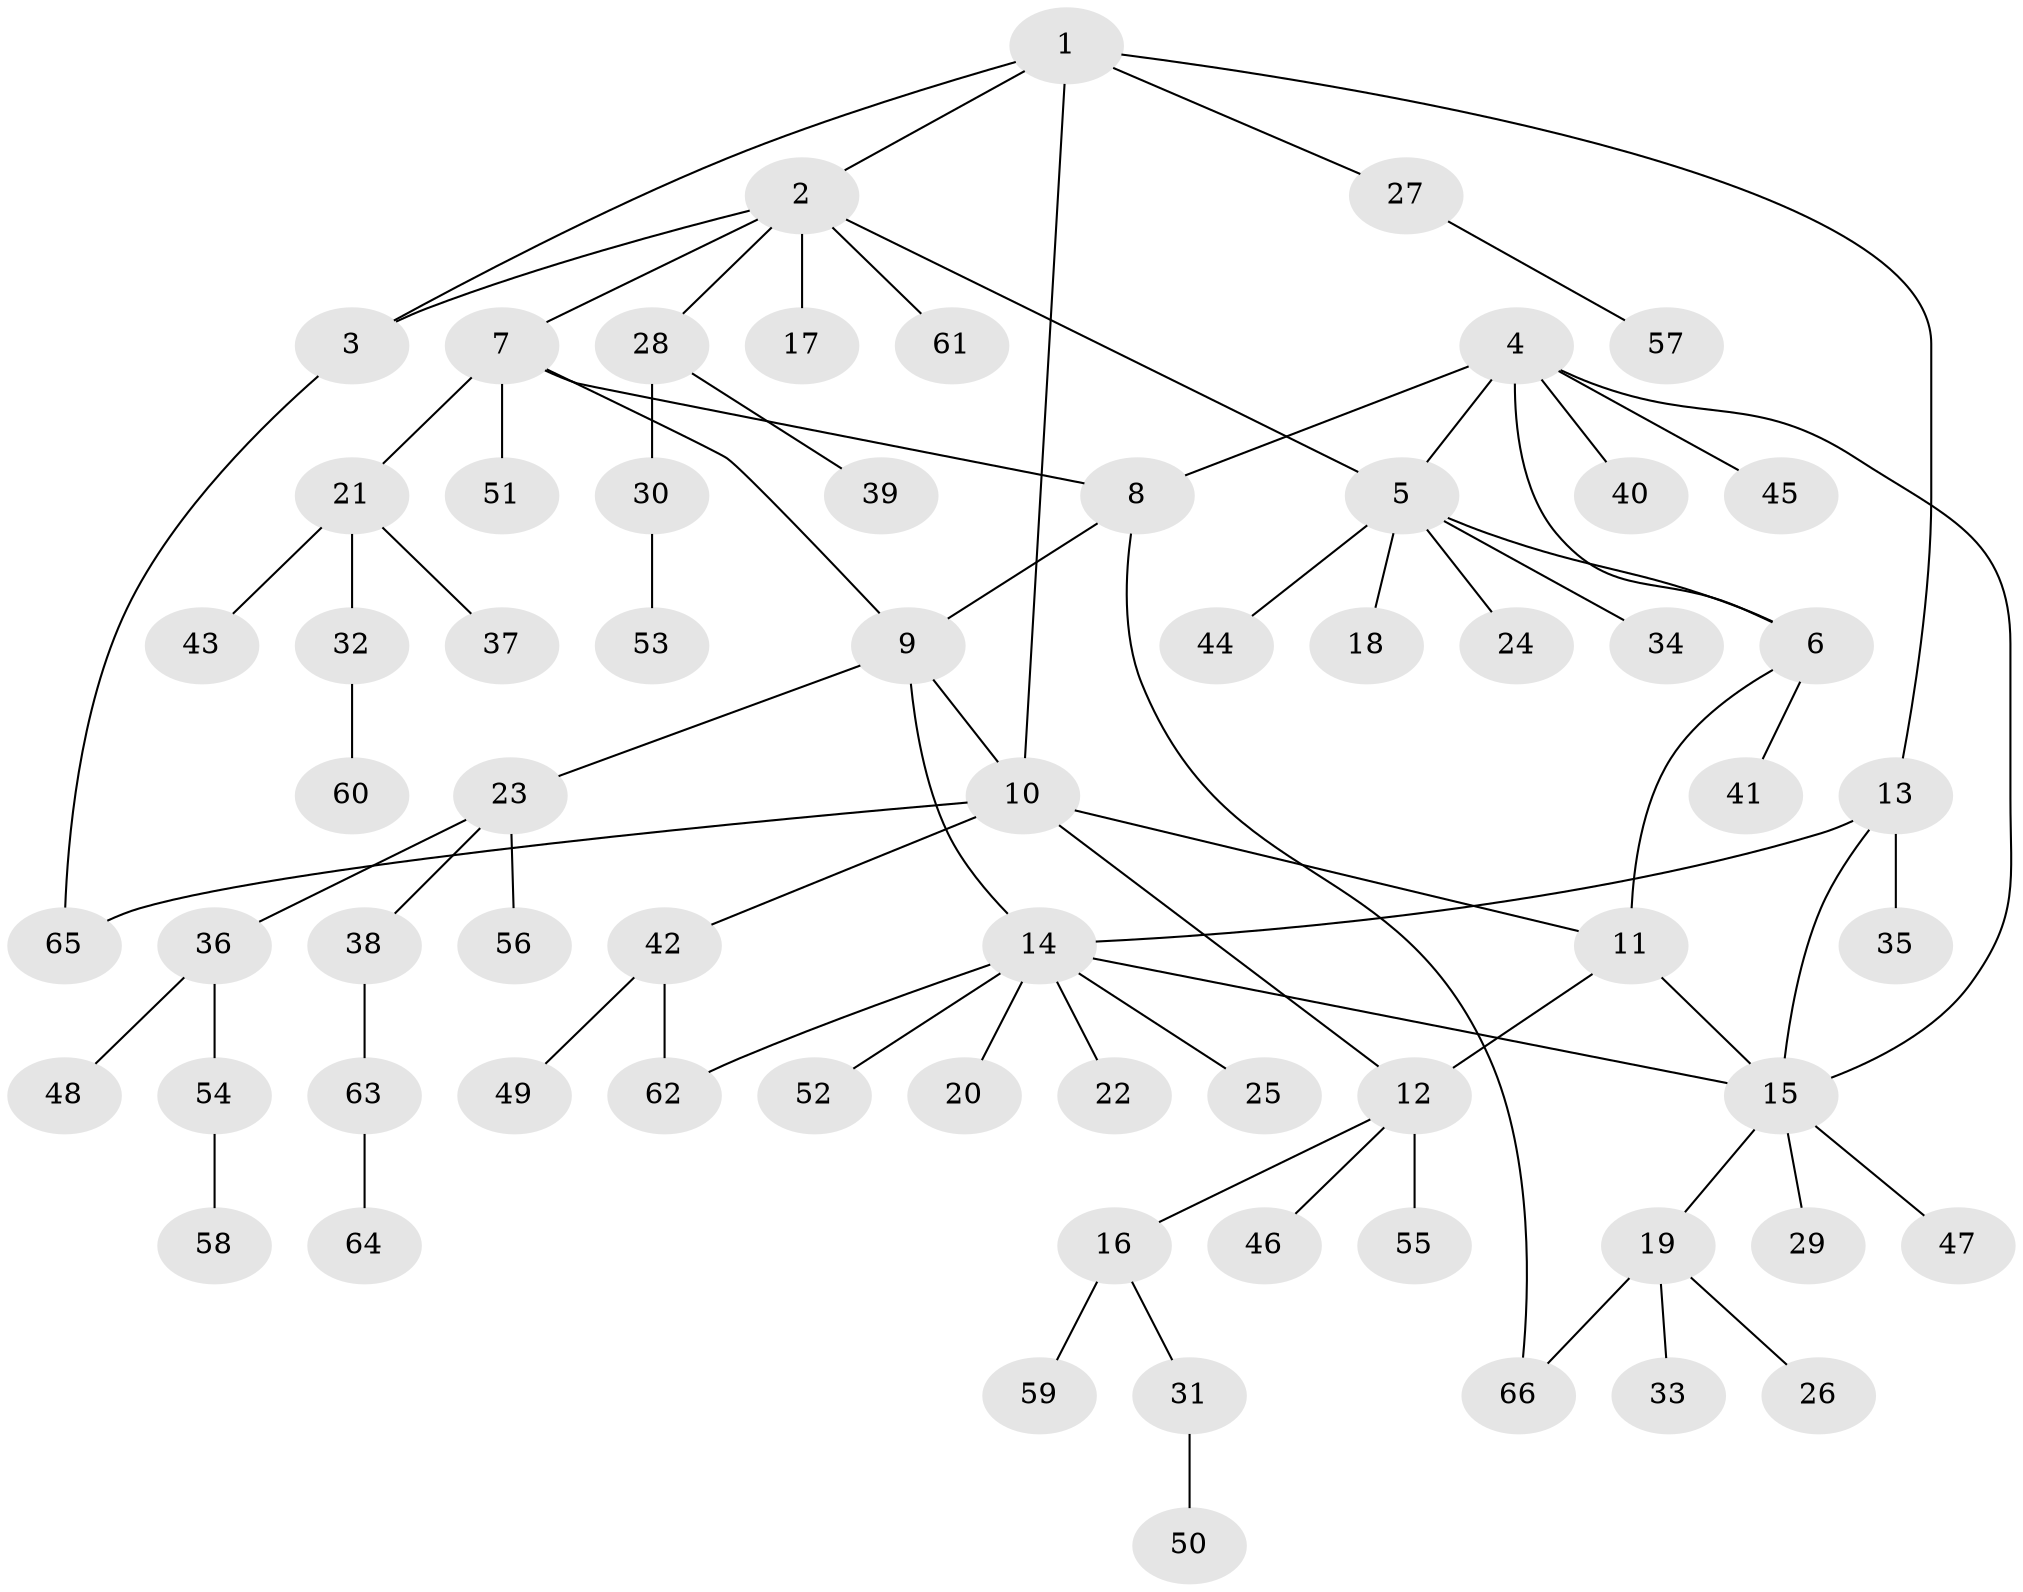 // Generated by graph-tools (version 1.1) at 2025/50/03/09/25 03:50:32]
// undirected, 66 vertices, 79 edges
graph export_dot {
graph [start="1"]
  node [color=gray90,style=filled];
  1;
  2;
  3;
  4;
  5;
  6;
  7;
  8;
  9;
  10;
  11;
  12;
  13;
  14;
  15;
  16;
  17;
  18;
  19;
  20;
  21;
  22;
  23;
  24;
  25;
  26;
  27;
  28;
  29;
  30;
  31;
  32;
  33;
  34;
  35;
  36;
  37;
  38;
  39;
  40;
  41;
  42;
  43;
  44;
  45;
  46;
  47;
  48;
  49;
  50;
  51;
  52;
  53;
  54;
  55;
  56;
  57;
  58;
  59;
  60;
  61;
  62;
  63;
  64;
  65;
  66;
  1 -- 2;
  1 -- 3;
  1 -- 10;
  1 -- 13;
  1 -- 27;
  2 -- 3;
  2 -- 5;
  2 -- 7;
  2 -- 17;
  2 -- 28;
  2 -- 61;
  3 -- 65;
  4 -- 5;
  4 -- 6;
  4 -- 8;
  4 -- 15;
  4 -- 40;
  4 -- 45;
  5 -- 6;
  5 -- 18;
  5 -- 24;
  5 -- 34;
  5 -- 44;
  6 -- 11;
  6 -- 41;
  7 -- 8;
  7 -- 9;
  7 -- 21;
  7 -- 51;
  8 -- 9;
  8 -- 66;
  9 -- 10;
  9 -- 14;
  9 -- 23;
  10 -- 11;
  10 -- 12;
  10 -- 42;
  10 -- 65;
  11 -- 12;
  11 -- 15;
  12 -- 16;
  12 -- 46;
  12 -- 55;
  13 -- 14;
  13 -- 15;
  13 -- 35;
  14 -- 15;
  14 -- 20;
  14 -- 22;
  14 -- 25;
  14 -- 52;
  14 -- 62;
  15 -- 19;
  15 -- 29;
  15 -- 47;
  16 -- 31;
  16 -- 59;
  19 -- 26;
  19 -- 33;
  19 -- 66;
  21 -- 32;
  21 -- 37;
  21 -- 43;
  23 -- 36;
  23 -- 38;
  23 -- 56;
  27 -- 57;
  28 -- 30;
  28 -- 39;
  30 -- 53;
  31 -- 50;
  32 -- 60;
  36 -- 48;
  36 -- 54;
  38 -- 63;
  42 -- 49;
  42 -- 62;
  54 -- 58;
  63 -- 64;
}

